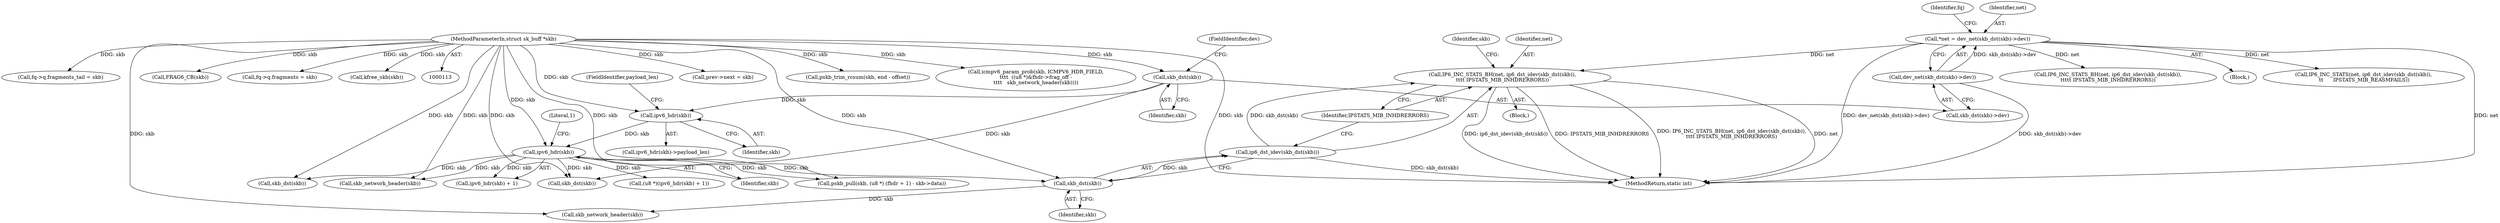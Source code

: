 digraph "0_linux_70789d7052239992824628db8133de08dc78e593_0@pointer" {
"1000178" [label="(Call,IP6_INC_STATS_BH(net, ip6_dst_idev(skb_dst(skb)),\n\t\t\t\t IPSTATS_MIB_INHDRERRORS))"];
"1000125" [label="(Call,*net = dev_net(skb_dst(skb)->dev))"];
"1000127" [label="(Call,dev_net(skb_dst(skb)->dev))"];
"1000180" [label="(Call,ip6_dst_idev(skb_dst(skb)))"];
"1000181" [label="(Call,skb_dst(skb))"];
"1000168" [label="(Call,ipv6_hdr(skb))"];
"1000156" [label="(Call,ipv6_hdr(skb))"];
"1000129" [label="(Call,skb_dst(skb))"];
"1000115" [label="(MethodParameterIn,struct sk_buff *skb)"];
"1000178" [label="(Call,IP6_INC_STATS_BH(net, ip6_dst_idev(skb_dst(skb)),\n\t\t\t\t IPSTATS_MIB_INHDRERRORS))"];
"1000597" [label="(MethodReturn,static int)"];
"1000136" [label="(Identifier,fq)"];
"1000182" [label="(Identifier,skb)"];
"1000167" [label="(Call,ipv6_hdr(skb) + 1)"];
"1000287" [label="(Call,skb_dst(skb))"];
"1000589" [label="(Call,skb_dst(skb))"];
"1000155" [label="(Call,ipv6_hdr(skb)->payload_len)"];
"1000131" [label="(FieldIdentifier,dev)"];
"1000209" [label="(Call,skb_network_header(skb))"];
"1000181" [label="(Call,skb_dst(skb))"];
"1000447" [label="(Call,prev->next = skb)"];
"1000325" [label="(Call,pskb_pull(skb, (u8 *) (fhdr + 1) - skb->data))"];
"1000284" [label="(Call,IP6_INC_STATS_BH(net, ip6_dst_idev(skb_dst(skb)),\n\t\t\t\t\t IPSTATS_MIB_INHDRERRORS))"];
"1000177" [label="(Block,)"];
"1000129" [label="(Call,skb_dst(skb))"];
"1000180" [label="(Call,ip6_dst_idev(skb_dst(skb)))"];
"1000165" [label="(Call,(u8 *)(ipv6_hdr(skb) + 1))"];
"1000115" [label="(MethodParameterIn,struct sk_buff *skb)"];
"1000338" [label="(Call,pskb_trim_rcsum(skb, end - offset))"];
"1000118" [label="(Block,)"];
"1000127" [label="(Call,dev_net(skb_dst(skb)->dev))"];
"1000183" [label="(Identifier,IPSTATS_MIB_INHDRERRORS)"];
"1000170" [label="(Literal,1)"];
"1000156" [label="(Call,ipv6_hdr(skb))"];
"1000184" [label="(Call,icmpv6_param_prob(skb, ICMPV6_HDR_FIELD,\n\t\t\t\t  ((u8 *)&fhdr->frag_off -\n\t\t\t\t   skb_network_header(skb))))"];
"1000130" [label="(Identifier,skb)"];
"1000157" [label="(Identifier,skb)"];
"1000158" [label="(FieldIdentifier,payload_len)"];
"1000125" [label="(Call,*net = dev_net(skb_dst(skb)->dev))"];
"1000438" [label="(Call,fq->q.fragments_tail = skb)"];
"1000168" [label="(Call,ipv6_hdr(skb))"];
"1000185" [label="(Identifier,skb)"];
"1000586" [label="(Call,IP6_INC_STATS(net, ip6_dst_idev(skb_dst(skb)),\n \t\t      IPSTATS_MIB_REASMFAILS))"];
"1000179" [label="(Identifier,net)"];
"1000194" [label="(Call,skb_network_header(skb))"];
"1000426" [label="(Call,FRAG6_CB(skb))"];
"1000453" [label="(Call,fq->q.fragments = skb)"];
"1000169" [label="(Identifier,skb)"];
"1000592" [label="(Call,kfree_skb(skb))"];
"1000126" [label="(Identifier,net)"];
"1000128" [label="(Call,skb_dst(skb)->dev)"];
"1000178" -> "1000177"  [label="AST: "];
"1000178" -> "1000183"  [label="CFG: "];
"1000179" -> "1000178"  [label="AST: "];
"1000180" -> "1000178"  [label="AST: "];
"1000183" -> "1000178"  [label="AST: "];
"1000185" -> "1000178"  [label="CFG: "];
"1000178" -> "1000597"  [label="DDG: IP6_INC_STATS_BH(net, ip6_dst_idev(skb_dst(skb)),\n\t\t\t\t IPSTATS_MIB_INHDRERRORS)"];
"1000178" -> "1000597"  [label="DDG: net"];
"1000178" -> "1000597"  [label="DDG: ip6_dst_idev(skb_dst(skb))"];
"1000178" -> "1000597"  [label="DDG: IPSTATS_MIB_INHDRERRORS"];
"1000125" -> "1000178"  [label="DDG: net"];
"1000180" -> "1000178"  [label="DDG: skb_dst(skb)"];
"1000125" -> "1000118"  [label="AST: "];
"1000125" -> "1000127"  [label="CFG: "];
"1000126" -> "1000125"  [label="AST: "];
"1000127" -> "1000125"  [label="AST: "];
"1000136" -> "1000125"  [label="CFG: "];
"1000125" -> "1000597"  [label="DDG: net"];
"1000125" -> "1000597"  [label="DDG: dev_net(skb_dst(skb)->dev)"];
"1000127" -> "1000125"  [label="DDG: skb_dst(skb)->dev"];
"1000125" -> "1000284"  [label="DDG: net"];
"1000125" -> "1000586"  [label="DDG: net"];
"1000127" -> "1000128"  [label="CFG: "];
"1000128" -> "1000127"  [label="AST: "];
"1000127" -> "1000597"  [label="DDG: skb_dst(skb)->dev"];
"1000180" -> "1000181"  [label="CFG: "];
"1000181" -> "1000180"  [label="AST: "];
"1000183" -> "1000180"  [label="CFG: "];
"1000180" -> "1000597"  [label="DDG: skb_dst(skb)"];
"1000181" -> "1000180"  [label="DDG: skb"];
"1000181" -> "1000182"  [label="CFG: "];
"1000182" -> "1000181"  [label="AST: "];
"1000168" -> "1000181"  [label="DDG: skb"];
"1000115" -> "1000181"  [label="DDG: skb"];
"1000181" -> "1000194"  [label="DDG: skb"];
"1000168" -> "1000167"  [label="AST: "];
"1000168" -> "1000169"  [label="CFG: "];
"1000169" -> "1000168"  [label="AST: "];
"1000170" -> "1000168"  [label="CFG: "];
"1000168" -> "1000165"  [label="DDG: skb"];
"1000168" -> "1000167"  [label="DDG: skb"];
"1000156" -> "1000168"  [label="DDG: skb"];
"1000115" -> "1000168"  [label="DDG: skb"];
"1000168" -> "1000209"  [label="DDG: skb"];
"1000168" -> "1000287"  [label="DDG: skb"];
"1000168" -> "1000325"  [label="DDG: skb"];
"1000168" -> "1000589"  [label="DDG: skb"];
"1000156" -> "1000155"  [label="AST: "];
"1000156" -> "1000157"  [label="CFG: "];
"1000157" -> "1000156"  [label="AST: "];
"1000158" -> "1000156"  [label="CFG: "];
"1000129" -> "1000156"  [label="DDG: skb"];
"1000115" -> "1000156"  [label="DDG: skb"];
"1000129" -> "1000128"  [label="AST: "];
"1000129" -> "1000130"  [label="CFG: "];
"1000130" -> "1000129"  [label="AST: "];
"1000131" -> "1000129"  [label="CFG: "];
"1000115" -> "1000129"  [label="DDG: skb"];
"1000129" -> "1000589"  [label="DDG: skb"];
"1000115" -> "1000113"  [label="AST: "];
"1000115" -> "1000597"  [label="DDG: skb"];
"1000115" -> "1000184"  [label="DDG: skb"];
"1000115" -> "1000194"  [label="DDG: skb"];
"1000115" -> "1000209"  [label="DDG: skb"];
"1000115" -> "1000287"  [label="DDG: skb"];
"1000115" -> "1000325"  [label="DDG: skb"];
"1000115" -> "1000338"  [label="DDG: skb"];
"1000115" -> "1000426"  [label="DDG: skb"];
"1000115" -> "1000438"  [label="DDG: skb"];
"1000115" -> "1000447"  [label="DDG: skb"];
"1000115" -> "1000453"  [label="DDG: skb"];
"1000115" -> "1000589"  [label="DDG: skb"];
"1000115" -> "1000592"  [label="DDG: skb"];
}
